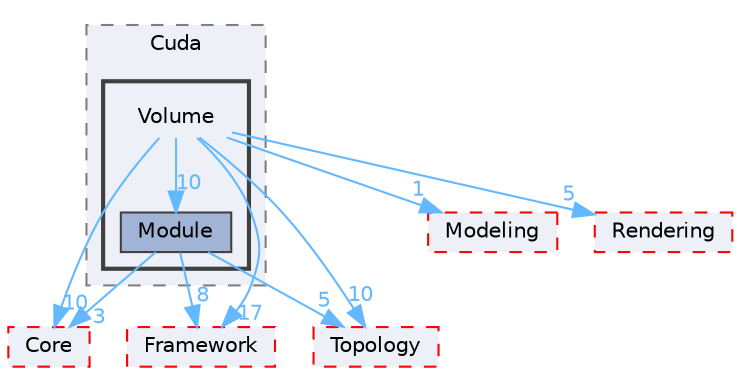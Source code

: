 digraph "D:/Peridyno/peridyno/src/Dynamics/Cuda/Volume"
{
 // LATEX_PDF_SIZE
  bgcolor="transparent";
  edge [fontname=Helvetica,fontsize=10,labelfontname=Helvetica,labelfontsize=10];
  node [fontname=Helvetica,fontsize=10,shape=box,height=0.2,width=0.4];
  compound=true
  subgraph clusterdir_5b6078a30aa2f816f8ccd07bd3a8bd2d {
    graph [ bgcolor="#edf0f7", pencolor="grey50", label="Cuda", fontname=Helvetica,fontsize=10 style="filled,dashed", URL="dir_5b6078a30aa2f816f8ccd07bd3a8bd2d.html",tooltip=""]
  subgraph clusterdir_01625feeab4c9893ca9dd3ab5c49c54f {
    graph [ bgcolor="#edf0f7", pencolor="grey25", label="", fontname=Helvetica,fontsize=10 style="filled,bold", URL="dir_01625feeab4c9893ca9dd3ab5c49c54f.html",tooltip=""]
    dir_01625feeab4c9893ca9dd3ab5c49c54f [shape=plaintext, label="Volume"];
  dir_07add889f059369ddf778525fe7405de [label="Module", fillcolor="#a2b4d6", color="grey25", style="filled", URL="dir_07add889f059369ddf778525fe7405de.html",tooltip=""];
  }
  }
  dir_18ab09de471ddf4a6c726bf6f36eb1c9 [label="Core", fillcolor="#edf0f7", color="red", style="filled,dashed", URL="dir_18ab09de471ddf4a6c726bf6f36eb1c9.html",tooltip=""];
  dir_7098558150fb41b4059e7cec4fdfe2bf [label="Modeling", fillcolor="#edf0f7", color="red", style="filled,dashed", URL="dir_7098558150fb41b4059e7cec4fdfe2bf.html",tooltip=""];
  dir_72c161997c5186b0a4bbf39a44809cf4 [label="Framework", fillcolor="#edf0f7", color="red", style="filled,dashed", URL="dir_72c161997c5186b0a4bbf39a44809cf4.html",tooltip=""];
  dir_764a12c72bc3d9052d5e3ebe390f3c27 [label="Rendering", fillcolor="#edf0f7", color="red", style="filled,dashed", URL="dir_764a12c72bc3d9052d5e3ebe390f3c27.html",tooltip=""];
  dir_7ded34adb3e08c5a039f89f629ad7b33 [label="Topology", fillcolor="#edf0f7", color="red", style="filled,dashed", URL="dir_7ded34adb3e08c5a039f89f629ad7b33.html",tooltip=""];
  dir_01625feeab4c9893ca9dd3ab5c49c54f->dir_07add889f059369ddf778525fe7405de [headlabel="10", labeldistance=1.5 headhref="dir_000088_000048.html" href="dir_000088_000048.html" color="steelblue1" fontcolor="steelblue1"];
  dir_01625feeab4c9893ca9dd3ab5c49c54f->dir_18ab09de471ddf4a6c726bf6f36eb1c9 [headlabel="10", labeldistance=1.5 headhref="dir_000088_000014.html" href="dir_000088_000014.html" color="steelblue1" fontcolor="steelblue1"];
  dir_01625feeab4c9893ca9dd3ab5c49c54f->dir_7098558150fb41b4059e7cec4fdfe2bf [headlabel="1", labeldistance=1.5 headhref="dir_000088_000042.html" href="dir_000088_000042.html" color="steelblue1" fontcolor="steelblue1"];
  dir_01625feeab4c9893ca9dd3ab5c49c54f->dir_72c161997c5186b0a4bbf39a44809cf4 [headlabel="17", labeldistance=1.5 headhref="dir_000088_000027.html" href="dir_000088_000027.html" color="steelblue1" fontcolor="steelblue1"];
  dir_01625feeab4c9893ca9dd3ab5c49c54f->dir_764a12c72bc3d9052d5e3ebe390f3c27 [headlabel="5", labeldistance=1.5 headhref="dir_000088_000072.html" href="dir_000088_000072.html" color="steelblue1" fontcolor="steelblue1"];
  dir_01625feeab4c9893ca9dd3ab5c49c54f->dir_7ded34adb3e08c5a039f89f629ad7b33 [headlabel="10", labeldistance=1.5 headhref="dir_000088_000081.html" href="dir_000088_000081.html" color="steelblue1" fontcolor="steelblue1"];
  dir_07add889f059369ddf778525fe7405de->dir_18ab09de471ddf4a6c726bf6f36eb1c9 [headlabel="3", labeldistance=1.5 headhref="dir_000048_000014.html" href="dir_000048_000014.html" color="steelblue1" fontcolor="steelblue1"];
  dir_07add889f059369ddf778525fe7405de->dir_72c161997c5186b0a4bbf39a44809cf4 [headlabel="8", labeldistance=1.5 headhref="dir_000048_000027.html" href="dir_000048_000027.html" color="steelblue1" fontcolor="steelblue1"];
  dir_07add889f059369ddf778525fe7405de->dir_7ded34adb3e08c5a039f89f629ad7b33 [headlabel="5", labeldistance=1.5 headhref="dir_000048_000081.html" href="dir_000048_000081.html" color="steelblue1" fontcolor="steelblue1"];
}
